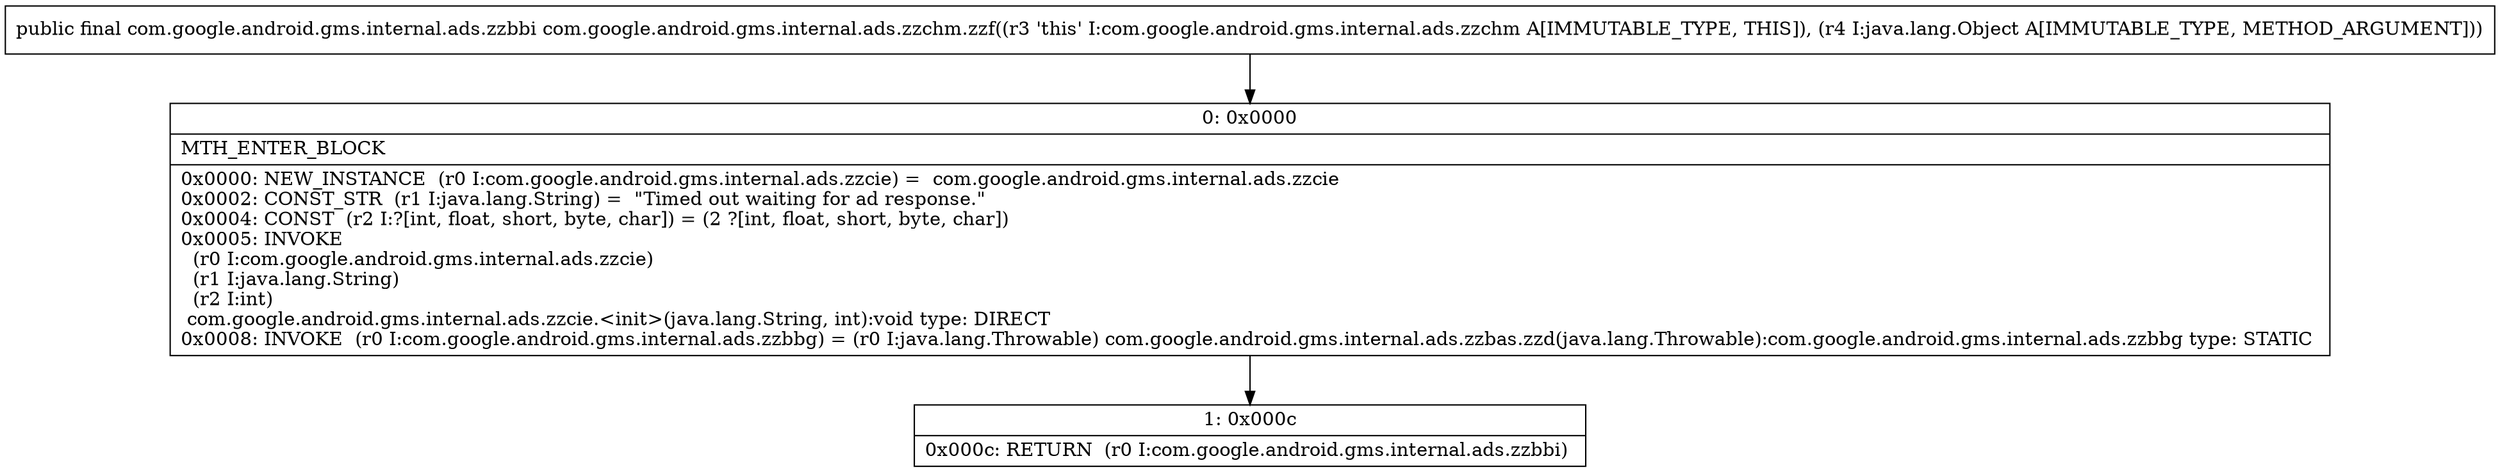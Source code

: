 digraph "CFG forcom.google.android.gms.internal.ads.zzchm.zzf(Ljava\/lang\/Object;)Lcom\/google\/android\/gms\/internal\/ads\/zzbbi;" {
Node_0 [shape=record,label="{0\:\ 0x0000|MTH_ENTER_BLOCK\l|0x0000: NEW_INSTANCE  (r0 I:com.google.android.gms.internal.ads.zzcie) =  com.google.android.gms.internal.ads.zzcie \l0x0002: CONST_STR  (r1 I:java.lang.String) =  \"Timed out waiting for ad response.\" \l0x0004: CONST  (r2 I:?[int, float, short, byte, char]) = (2 ?[int, float, short, byte, char]) \l0x0005: INVOKE  \l  (r0 I:com.google.android.gms.internal.ads.zzcie)\l  (r1 I:java.lang.String)\l  (r2 I:int)\l com.google.android.gms.internal.ads.zzcie.\<init\>(java.lang.String, int):void type: DIRECT \l0x0008: INVOKE  (r0 I:com.google.android.gms.internal.ads.zzbbg) = (r0 I:java.lang.Throwable) com.google.android.gms.internal.ads.zzbas.zzd(java.lang.Throwable):com.google.android.gms.internal.ads.zzbbg type: STATIC \l}"];
Node_1 [shape=record,label="{1\:\ 0x000c|0x000c: RETURN  (r0 I:com.google.android.gms.internal.ads.zzbbi) \l}"];
MethodNode[shape=record,label="{public final com.google.android.gms.internal.ads.zzbbi com.google.android.gms.internal.ads.zzchm.zzf((r3 'this' I:com.google.android.gms.internal.ads.zzchm A[IMMUTABLE_TYPE, THIS]), (r4 I:java.lang.Object A[IMMUTABLE_TYPE, METHOD_ARGUMENT])) }"];
MethodNode -> Node_0;
Node_0 -> Node_1;
}

